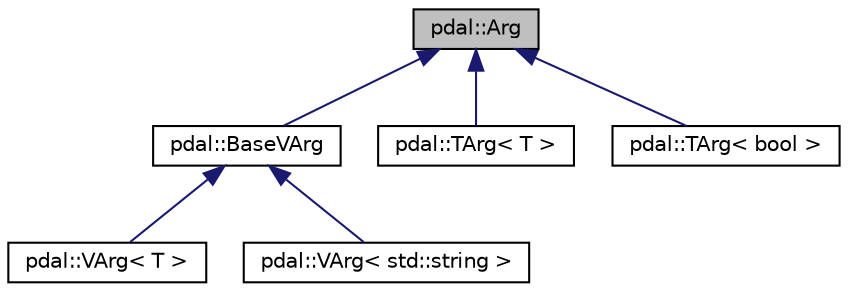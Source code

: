 digraph "pdal::Arg"
{
  edge [fontname="Helvetica",fontsize="10",labelfontname="Helvetica",labelfontsize="10"];
  node [fontname="Helvetica",fontsize="10",shape=record];
  Node1 [label="pdal::Arg",height=0.2,width=0.4,color="black", fillcolor="grey75", style="filled", fontcolor="black"];
  Node1 -> Node2 [dir="back",color="midnightblue",fontsize="10",style="solid",fontname="Helvetica"];
  Node2 [label="pdal::BaseVArg",height=0.2,width=0.4,color="black", fillcolor="white", style="filled",URL="$classpdal_1_1BaseVArg.html"];
  Node2 -> Node3 [dir="back",color="midnightblue",fontsize="10",style="solid",fontname="Helvetica"];
  Node3 [label="pdal::VArg\< T \>",height=0.2,width=0.4,color="black", fillcolor="white", style="filled",URL="$classpdal_1_1VArg.html"];
  Node2 -> Node4 [dir="back",color="midnightblue",fontsize="10",style="solid",fontname="Helvetica"];
  Node4 [label="pdal::VArg\< std::string \>",height=0.2,width=0.4,color="black", fillcolor="white", style="filled",URL="$classpdal_1_1VArg_3_01std_1_1string_01_4.html"];
  Node1 -> Node5 [dir="back",color="midnightblue",fontsize="10",style="solid",fontname="Helvetica"];
  Node5 [label="pdal::TArg\< T \>",height=0.2,width=0.4,color="black", fillcolor="white", style="filled",URL="$classpdal_1_1TArg.html"];
  Node1 -> Node6 [dir="back",color="midnightblue",fontsize="10",style="solid",fontname="Helvetica"];
  Node6 [label="pdal::TArg\< bool \>",height=0.2,width=0.4,color="black", fillcolor="white", style="filled",URL="$classpdal_1_1TArg_3_01bool_01_4.html"];
}
